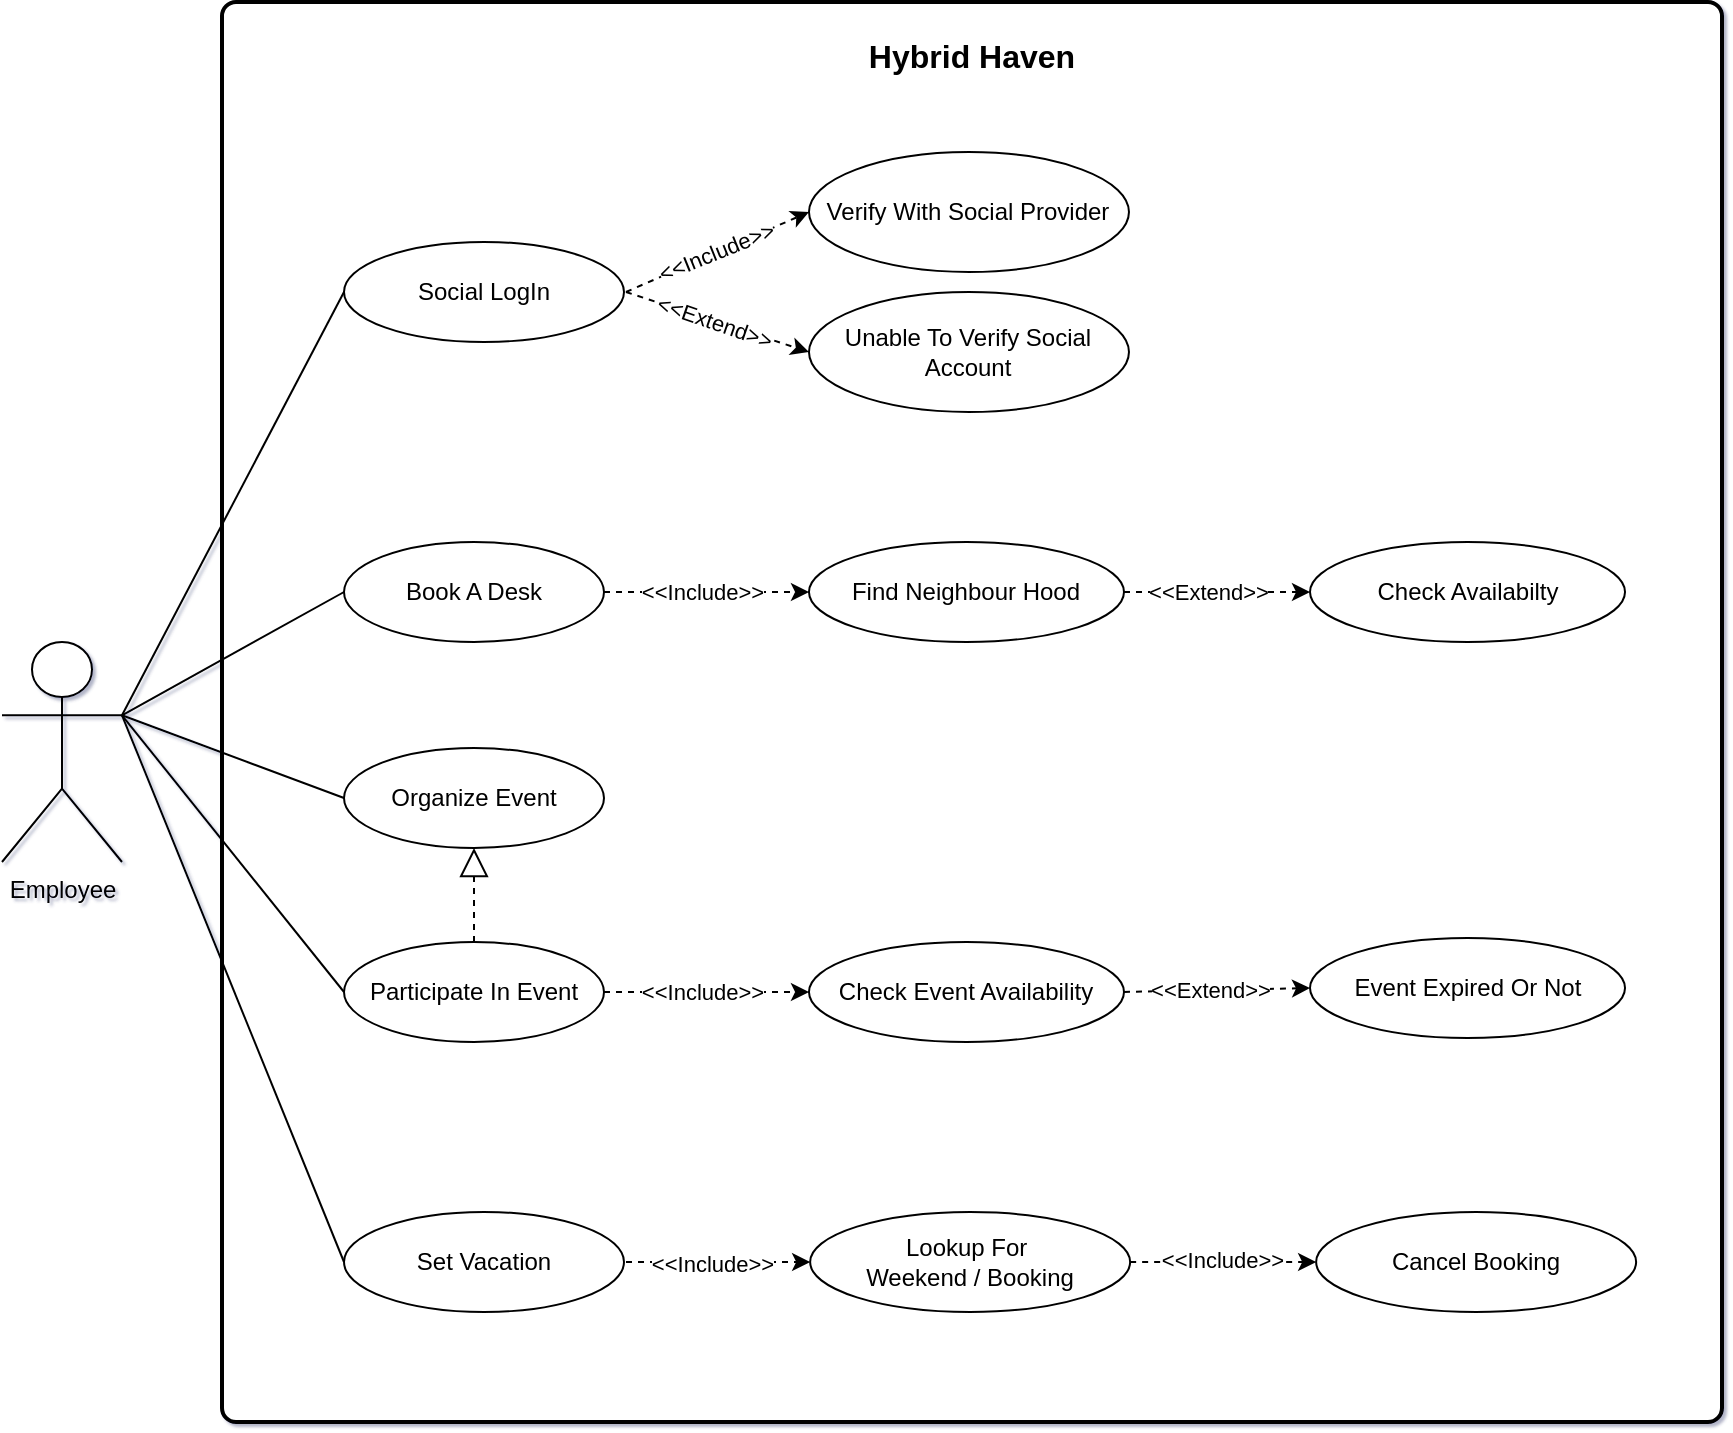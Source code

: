 <mxfile>
    <diagram name="Page-1" id="7-7hPz_wN_cqvQ6TGRM2">
        <mxGraphModel dx="755" dy="549" grid="1" gridSize="10" guides="1" tooltips="1" connect="1" arrows="1" fold="1" page="1" pageScale="1" pageWidth="827" pageHeight="1169" background="none" math="0" shadow="1">
            <root>
                <mxCell id="0"/>
                <mxCell id="1" parent="0"/>
                <mxCell id="Dcc-kKfdeNaQNgZKtsUt-16" value="" style="rounded=1;whiteSpace=wrap;html=1;absoluteArcSize=1;arcSize=14;strokeWidth=2;movable=1;resizable=1;rotatable=1;deletable=1;editable=1;locked=0;connectable=1;" parent="1" vertex="1">
                    <mxGeometry x="170" y="120" width="750" height="710" as="geometry"/>
                </mxCell>
                <mxCell id="Dcc-kKfdeNaQNgZKtsUt-2" value="Employee" style="shape=umlActor;verticalLabelPosition=bottom;verticalAlign=top;html=1;outlineConnect=0;movable=1;resizable=1;rotatable=1;deletable=1;editable=1;locked=0;connectable=1;" parent="1" vertex="1">
                    <mxGeometry x="60" y="440" width="60" height="110" as="geometry"/>
                </mxCell>
                <mxCell id="Dcc-kKfdeNaQNgZKtsUt-3" value="Hybrid Haven" style="text;strokeColor=none;align=center;fillColor=none;html=1;verticalAlign=middle;whiteSpace=wrap;rounded=0;fontSize=16;shadow=0;fontStyle=1;movable=1;resizable=1;rotatable=1;deletable=1;editable=1;locked=0;connectable=1;" parent="1" vertex="1">
                    <mxGeometry x="490" y="132" width="110" height="30" as="geometry"/>
                </mxCell>
                <mxCell id="Dcc-kKfdeNaQNgZKtsUt-4" value="Social LogIn" style="ellipse;whiteSpace=wrap;html=1;movable=1;resizable=1;rotatable=1;deletable=1;editable=1;locked=0;connectable=1;" parent="1" vertex="1">
                    <mxGeometry x="231" y="240" width="140" height="50" as="geometry"/>
                </mxCell>
                <mxCell id="Dcc-kKfdeNaQNgZKtsUt-10" value="" style="html=1;labelBackgroundColor=#ffffff;startArrow=none;startFill=0;startSize=6;endArrow=classic;endFill=1;endSize=6;jettySize=auto;orthogonalLoop=1;strokeWidth=1;dashed=1;fontSize=14;rounded=0;entryX=0;entryY=0.5;entryDx=0;entryDy=0;movable=1;resizable=1;rotatable=1;deletable=1;editable=1;locked=0;connectable=1;" parent="1" target="Dcc-kKfdeNaQNgZKtsUt-11" edge="1">
                    <mxGeometry width="60" height="60" relative="1" as="geometry">
                        <mxPoint x="372" y="265" as="sourcePoint"/>
                        <mxPoint x="432" y="205" as="targetPoint"/>
                    </mxGeometry>
                </mxCell>
                <mxCell id="Dcc-kKfdeNaQNgZKtsUt-18" value="&amp;lt;&amp;lt;Include&amp;gt;&amp;gt;" style="edgeLabel;html=1;align=center;verticalAlign=middle;resizable=1;points=[];rotation=338;movable=1;rotatable=1;deletable=1;editable=1;locked=0;connectable=1;" parent="Dcc-kKfdeNaQNgZKtsUt-10" vertex="1" connectable="0">
                    <mxGeometry x="0.054" y="1" relative="1" as="geometry">
                        <mxPoint x="-3" y="2" as="offset"/>
                    </mxGeometry>
                </mxCell>
                <mxCell id="Dcc-kKfdeNaQNgZKtsUt-11" value="Verify With Social Provider" style="ellipse;whiteSpace=wrap;html=1;movable=1;resizable=1;rotatable=1;deletable=1;editable=1;locked=0;connectable=1;" parent="1" vertex="1">
                    <mxGeometry x="463.49" y="195" width="160" height="60" as="geometry"/>
                </mxCell>
                <mxCell id="Dcc-kKfdeNaQNgZKtsUt-19" value="" style="html=1;labelBackgroundColor=#ffffff;startArrow=none;startFill=0;startSize=6;endArrow=classic;endFill=1;endSize=6;jettySize=auto;orthogonalLoop=1;strokeWidth=1;dashed=1;fontSize=14;rounded=0;entryX=0;entryY=0.5;entryDx=0;entryDy=0;movable=1;resizable=1;rotatable=1;deletable=1;editable=1;locked=0;connectable=1;" parent="1" target="Dcc-kKfdeNaQNgZKtsUt-21" edge="1">
                    <mxGeometry width="60" height="60" relative="1" as="geometry">
                        <mxPoint x="372" y="265" as="sourcePoint"/>
                        <mxPoint x="462" y="300" as="targetPoint"/>
                    </mxGeometry>
                </mxCell>
                <mxCell id="Dcc-kKfdeNaQNgZKtsUt-20" value="&amp;lt;&amp;lt;Extend&amp;gt;&amp;gt;" style="edgeLabel;html=1;align=center;verticalAlign=middle;resizable=1;points=[];rotation=19;movable=1;rotatable=1;deletable=1;editable=1;locked=0;connectable=1;" parent="Dcc-kKfdeNaQNgZKtsUt-19" vertex="1" connectable="0">
                    <mxGeometry x="0.054" y="1" relative="1" as="geometry">
                        <mxPoint x="-4" as="offset"/>
                    </mxGeometry>
                </mxCell>
                <mxCell id="Dcc-kKfdeNaQNgZKtsUt-21" value="Unable To Verify Social Account" style="ellipse;whiteSpace=wrap;html=1;movable=1;resizable=1;rotatable=1;deletable=1;editable=1;locked=0;connectable=1;" parent="1" vertex="1">
                    <mxGeometry x="463.49" y="265" width="160" height="60" as="geometry"/>
                </mxCell>
                <mxCell id="Dcc-kKfdeNaQNgZKtsUt-24" value="Book A Desk" style="ellipse;whiteSpace=wrap;html=1;movable=1;resizable=1;rotatable=1;deletable=1;editable=1;locked=0;connectable=1;" parent="1" vertex="1">
                    <mxGeometry x="231" y="390" width="130" height="50" as="geometry"/>
                </mxCell>
                <mxCell id="Dcc-kKfdeNaQNgZKtsUt-9" value="" style="endArrow=none;html=1;rounded=0;entryX=0;entryY=0.5;entryDx=0;entryDy=0;exitX=1;exitY=0.333;exitDx=0;exitDy=0;exitPerimeter=0;movable=1;resizable=1;rotatable=1;deletable=1;editable=1;locked=0;connectable=1;" parent="1" source="Dcc-kKfdeNaQNgZKtsUt-2" target="Dcc-kKfdeNaQNgZKtsUt-4" edge="1">
                    <mxGeometry width="50" height="50" relative="1" as="geometry">
                        <mxPoint x="400" y="460" as="sourcePoint"/>
                        <mxPoint x="450" y="410" as="targetPoint"/>
                    </mxGeometry>
                </mxCell>
                <mxCell id="Dcc-kKfdeNaQNgZKtsUt-27" value="" style="endArrow=none;html=1;rounded=0;entryX=0;entryY=0.5;entryDx=0;entryDy=0;exitX=1;exitY=0.333;exitDx=0;exitDy=0;exitPerimeter=0;movable=1;resizable=1;rotatable=1;deletable=1;editable=1;locked=0;connectable=1;" parent="1" source="Dcc-kKfdeNaQNgZKtsUt-2" target="Dcc-kKfdeNaQNgZKtsUt-24" edge="1">
                    <mxGeometry width="50" height="50" relative="1" as="geometry">
                        <mxPoint x="120" y="478" as="sourcePoint"/>
                        <mxPoint x="280" y="433" as="targetPoint"/>
                    </mxGeometry>
                </mxCell>
                <mxCell id="Dcc-kKfdeNaQNgZKtsUt-29" value="Find Neighbour Hood" style="ellipse;whiteSpace=wrap;html=1;movable=1;resizable=1;rotatable=1;deletable=1;editable=1;locked=0;connectable=1;" parent="1" vertex="1">
                    <mxGeometry x="463.49" y="390" width="157.51" height="50" as="geometry"/>
                </mxCell>
                <mxCell id="Dcc-kKfdeNaQNgZKtsUt-30" value="" style="html=1;labelBackgroundColor=#ffffff;startArrow=none;startFill=0;startSize=6;endArrow=classic;endFill=1;endSize=6;jettySize=auto;orthogonalLoop=1;strokeWidth=1;dashed=1;fontSize=14;rounded=0;exitX=1;exitY=0.5;exitDx=0;exitDy=0;entryX=0;entryY=0.5;entryDx=0;entryDy=0;movable=1;resizable=1;rotatable=1;deletable=1;editable=1;locked=0;connectable=1;" parent="1" source="Dcc-kKfdeNaQNgZKtsUt-24" target="Dcc-kKfdeNaQNgZKtsUt-29" edge="1">
                    <mxGeometry width="60" height="60" relative="1" as="geometry">
                        <mxPoint x="382" y="343" as="sourcePoint"/>
                        <mxPoint x="472" y="378" as="targetPoint"/>
                    </mxGeometry>
                </mxCell>
                <mxCell id="Dcc-kKfdeNaQNgZKtsUt-32" value="&amp;lt;&amp;lt;Include&amp;gt;&amp;gt;" style="edgeLabel;html=1;align=center;verticalAlign=middle;resizable=1;points=[];rotation=0;movable=1;rotatable=1;deletable=1;editable=1;locked=0;connectable=1;" parent="1" vertex="1" connectable="0">
                    <mxGeometry x="409.497" y="414.996" as="geometry"/>
                </mxCell>
                <mxCell id="Dcc-kKfdeNaQNgZKtsUt-33" value="Check Availabilty" style="ellipse;whiteSpace=wrap;html=1;movable=1;resizable=1;rotatable=1;deletable=1;editable=1;locked=0;connectable=1;" parent="1" vertex="1">
                    <mxGeometry x="714" y="390" width="157.51" height="50" as="geometry"/>
                </mxCell>
                <mxCell id="Dcc-kKfdeNaQNgZKtsUt-34" value="" style="html=1;labelBackgroundColor=#ffffff;startArrow=none;startFill=0;startSize=6;endArrow=classic;endFill=1;endSize=6;jettySize=auto;orthogonalLoop=1;strokeWidth=1;dashed=1;fontSize=14;rounded=0;exitX=1;exitY=0.5;exitDx=0;exitDy=0;entryX=0;entryY=0.5;entryDx=0;entryDy=0;movable=1;resizable=1;rotatable=1;deletable=1;editable=1;locked=0;connectable=1;" parent="1" source="Dcc-kKfdeNaQNgZKtsUt-29" target="Dcc-kKfdeNaQNgZKtsUt-33" edge="1">
                    <mxGeometry width="60" height="60" relative="1" as="geometry">
                        <mxPoint x="363.49" y="474" as="sourcePoint"/>
                        <mxPoint x="474.49" y="437" as="targetPoint"/>
                    </mxGeometry>
                </mxCell>
                <mxCell id="_VF1hWQ4oc1ye9RgmtgQ-9" value="Organize Event" style="ellipse;whiteSpace=wrap;html=1;movable=1;resizable=1;rotatable=1;deletable=1;editable=1;locked=0;connectable=1;" parent="1" vertex="1">
                    <mxGeometry x="231" y="493" width="130" height="50" as="geometry"/>
                </mxCell>
                <mxCell id="_VF1hWQ4oc1ye9RgmtgQ-18" value="&amp;lt;&amp;lt;Extend&amp;gt;&amp;gt;" style="edgeLabel;html=1;align=center;verticalAlign=middle;resizable=1;points=[];rotation=0;movable=1;rotatable=1;deletable=1;editable=1;locked=0;connectable=1;" parent="1" vertex="1" connectable="0">
                    <mxGeometry x="663.002" y="415" as="geometry"/>
                </mxCell>
                <mxCell id="_VF1hWQ4oc1ye9RgmtgQ-20" value="" style="endArrow=none;html=1;rounded=0;entryX=0;entryY=0.5;entryDx=0;entryDy=0;exitX=1;exitY=0.333;exitDx=0;exitDy=0;exitPerimeter=0;movable=1;resizable=1;rotatable=1;deletable=1;editable=1;locked=0;connectable=1;" parent="1" source="Dcc-kKfdeNaQNgZKtsUt-2" target="_VF1hWQ4oc1ye9RgmtgQ-9" edge="1">
                    <mxGeometry width="50" height="50" relative="1" as="geometry">
                        <mxPoint x="130" y="487" as="sourcePoint"/>
                        <mxPoint x="241" y="425" as="targetPoint"/>
                    </mxGeometry>
                </mxCell>
                <mxCell id="_VF1hWQ4oc1ye9RgmtgQ-21" value="Participate In Event" style="ellipse;whiteSpace=wrap;html=1;movable=1;resizable=1;rotatable=1;deletable=1;editable=1;locked=0;connectable=1;" parent="1" vertex="1">
                    <mxGeometry x="231" y="590" width="130" height="50" as="geometry"/>
                </mxCell>
                <mxCell id="_VF1hWQ4oc1ye9RgmtgQ-22" value="" style="endArrow=none;html=1;rounded=0;entryX=0;entryY=0.5;entryDx=0;entryDy=0;exitX=1;exitY=0.333;exitDx=0;exitDy=0;exitPerimeter=0;movable=1;resizable=1;rotatable=1;deletable=1;editable=1;locked=0;connectable=1;" parent="1" source="Dcc-kKfdeNaQNgZKtsUt-2" target="_VF1hWQ4oc1ye9RgmtgQ-21" edge="1">
                    <mxGeometry width="50" height="50" relative="1" as="geometry">
                        <mxPoint x="130" y="487" as="sourcePoint"/>
                        <mxPoint x="241" y="528" as="targetPoint"/>
                    </mxGeometry>
                </mxCell>
                <mxCell id="_VF1hWQ4oc1ye9RgmtgQ-23" value="Event Expired Or Not" style="ellipse;whiteSpace=wrap;html=1;movable=1;resizable=1;rotatable=1;deletable=1;editable=1;locked=0;connectable=1;" parent="1" vertex="1">
                    <mxGeometry x="714" y="588" width="157.51" height="50" as="geometry"/>
                </mxCell>
                <mxCell id="_VF1hWQ4oc1ye9RgmtgQ-24" value="" style="html=1;labelBackgroundColor=#ffffff;startArrow=none;startFill=0;startSize=6;endArrow=classic;endFill=1;endSize=6;jettySize=auto;orthogonalLoop=1;strokeWidth=1;dashed=1;fontSize=14;rounded=0;exitX=1;exitY=0.5;exitDx=0;exitDy=0;entryX=0;entryY=0.5;entryDx=0;entryDy=0;movable=1;resizable=1;rotatable=1;deletable=1;editable=1;locked=0;connectable=1;" parent="1" source="_VF1hWQ4oc1ye9RgmtgQ-21" target="_VF1hWQ4oc1ye9RgmtgQ-28" edge="1">
                    <mxGeometry width="60" height="60" relative="1" as="geometry">
                        <mxPoint x="361" y="617" as="sourcePoint"/>
                        <mxPoint x="390" y="690" as="targetPoint"/>
                    </mxGeometry>
                </mxCell>
                <mxCell id="_VF1hWQ4oc1ye9RgmtgQ-27" value="" style="endArrow=block;dashed=1;endFill=0;endSize=12;html=1;rounded=0;entryX=0.5;entryY=1;entryDx=0;entryDy=0;movable=1;resizable=1;rotatable=1;deletable=1;editable=1;locked=0;connectable=1;" parent="1" target="_VF1hWQ4oc1ye9RgmtgQ-9" edge="1">
                    <mxGeometry width="160" relative="1" as="geometry">
                        <mxPoint x="296" y="590" as="sourcePoint"/>
                        <mxPoint x="600" y="490" as="targetPoint"/>
                    </mxGeometry>
                </mxCell>
                <mxCell id="_VF1hWQ4oc1ye9RgmtgQ-28" value="Check Event Availability" style="ellipse;whiteSpace=wrap;html=1;movable=1;resizable=1;rotatable=1;deletable=1;editable=1;locked=0;connectable=1;" parent="1" vertex="1">
                    <mxGeometry x="463.49" y="590" width="157.51" height="50" as="geometry"/>
                </mxCell>
                <mxCell id="_VF1hWQ4oc1ye9RgmtgQ-29" value="&amp;lt;&amp;lt;Include&amp;gt;&amp;gt;" style="edgeLabel;html=1;align=center;verticalAlign=middle;resizable=1;points=[];rotation=0;movable=1;rotatable=1;deletable=1;editable=1;locked=0;connectable=1;" parent="1" vertex="1" connectable="0">
                    <mxGeometry x="409.497" y="614.996" as="geometry"/>
                </mxCell>
                <mxCell id="_VF1hWQ4oc1ye9RgmtgQ-30" value="" style="html=1;labelBackgroundColor=#ffffff;startArrow=none;startFill=0;startSize=6;endArrow=classic;endFill=1;endSize=6;jettySize=auto;orthogonalLoop=1;strokeWidth=1;dashed=1;fontSize=14;rounded=0;exitX=1;exitY=0.5;exitDx=0;exitDy=0;entryX=0;entryY=0.5;entryDx=0;entryDy=0;movable=1;resizable=1;rotatable=1;deletable=1;editable=1;locked=0;connectable=1;" parent="1" source="_VF1hWQ4oc1ye9RgmtgQ-28" target="_VF1hWQ4oc1ye9RgmtgQ-23" edge="1">
                    <mxGeometry width="60" height="60" relative="1" as="geometry">
                        <mxPoint x="623.49" y="615" as="sourcePoint"/>
                        <mxPoint x="702.49" y="615" as="targetPoint"/>
                    </mxGeometry>
                </mxCell>
                <mxCell id="_VF1hWQ4oc1ye9RgmtgQ-31" value="&amp;lt;&amp;lt;Extend&amp;gt;&amp;gt;" style="edgeLabel;html=1;align=center;verticalAlign=middle;resizable=1;points=[];rotation=0;movable=1;rotatable=1;deletable=1;editable=1;locked=0;connectable=1;" parent="1" vertex="1" connectable="0">
                    <mxGeometry x="663.492" y="614" as="geometry"/>
                </mxCell>
                <mxCell id="_VF1hWQ4oc1ye9RgmtgQ-32" value="Set Vacation" style="ellipse;whiteSpace=wrap;html=1;movable=1;resizable=1;rotatable=1;deletable=1;editable=1;locked=0;connectable=1;" parent="1" vertex="1">
                    <mxGeometry x="231" y="725" width="140" height="50" as="geometry"/>
                </mxCell>
                <mxCell id="_VF1hWQ4oc1ye9RgmtgQ-33" value="" style="html=1;labelBackgroundColor=#ffffff;startArrow=none;startFill=0;startSize=6;endArrow=classic;endFill=1;endSize=6;jettySize=auto;orthogonalLoop=1;strokeWidth=1;dashed=1;fontSize=14;rounded=0;entryX=0;entryY=0.5;entryDx=0;entryDy=0;movable=1;resizable=1;rotatable=1;deletable=1;editable=1;locked=0;connectable=1;" parent="1" target="_VF1hWQ4oc1ye9RgmtgQ-35" edge="1">
                    <mxGeometry width="60" height="60" relative="1" as="geometry">
                        <mxPoint x="372" y="750" as="sourcePoint"/>
                        <mxPoint x="432" y="690" as="targetPoint"/>
                    </mxGeometry>
                </mxCell>
                <mxCell id="_VF1hWQ4oc1ye9RgmtgQ-34" value="&amp;lt;&amp;lt;Include&amp;gt;&amp;gt;" style="edgeLabel;html=1;align=center;verticalAlign=middle;resizable=1;points=[];rotation=0;movable=1;rotatable=1;deletable=1;editable=1;locked=0;connectable=1;" parent="_VF1hWQ4oc1ye9RgmtgQ-33" vertex="1" connectable="0">
                    <mxGeometry x="0.054" y="1" relative="1" as="geometry">
                        <mxPoint x="-6" y="2" as="offset"/>
                    </mxGeometry>
                </mxCell>
                <mxCell id="_VF1hWQ4oc1ye9RgmtgQ-35" value="Lookup For&amp;nbsp;&lt;div&gt;Weekend&lt;span style=&quot;background-color: initial;&quot;&gt;&amp;nbsp;/ Booking&lt;/span&gt;&lt;/div&gt;" style="ellipse;whiteSpace=wrap;html=1;movable=1;resizable=1;rotatable=1;deletable=1;editable=1;locked=0;connectable=1;" parent="1" vertex="1">
                    <mxGeometry x="464.07" y="725" width="160" height="50" as="geometry"/>
                </mxCell>
                <mxCell id="_VF1hWQ4oc1ye9RgmtgQ-39" value="" style="endArrow=none;html=1;rounded=0;entryX=0;entryY=0.5;entryDx=0;entryDy=0;exitX=1;exitY=0.333;exitDx=0;exitDy=0;exitPerimeter=0;movable=1;resizable=1;rotatable=1;deletable=1;editable=1;locked=0;connectable=1;" parent="1" source="Dcc-kKfdeNaQNgZKtsUt-2" target="_VF1hWQ4oc1ye9RgmtgQ-32" edge="1">
                    <mxGeometry width="50" height="50" relative="1" as="geometry">
                        <mxPoint x="130" y="487" as="sourcePoint"/>
                        <mxPoint x="241" y="625" as="targetPoint"/>
                    </mxGeometry>
                </mxCell>
                <mxCell id="_VF1hWQ4oc1ye9RgmtgQ-42" value="Cancel Booking" style="ellipse;whiteSpace=wrap;html=1;movable=1;resizable=1;rotatable=1;deletable=1;editable=1;locked=0;connectable=1;" parent="1" vertex="1">
                    <mxGeometry x="717.07" y="725" width="160" height="50" as="geometry"/>
                </mxCell>
                <mxCell id="_VF1hWQ4oc1ye9RgmtgQ-46" value="" style="html=1;labelBackgroundColor=#ffffff;startArrow=none;startFill=0;startSize=6;endArrow=classic;endFill=1;endSize=6;jettySize=auto;orthogonalLoop=1;strokeWidth=1;dashed=1;fontSize=14;rounded=0;entryX=0;entryY=0.5;entryDx=0;entryDy=0;exitX=1;exitY=0.5;exitDx=0;exitDy=0;movable=1;resizable=1;rotatable=1;deletable=1;editable=1;locked=0;connectable=1;" parent="1" source="_VF1hWQ4oc1ye9RgmtgQ-35" target="_VF1hWQ4oc1ye9RgmtgQ-42" edge="1">
                    <mxGeometry width="60" height="60" relative="1" as="geometry">
                        <mxPoint x="618.56" y="795" as="sourcePoint"/>
                        <mxPoint x="710.05" y="755" as="targetPoint"/>
                    </mxGeometry>
                </mxCell>
                <mxCell id="_VF1hWQ4oc1ye9RgmtgQ-47" value="&amp;lt;&amp;lt;Include&amp;gt;&amp;gt;" style="edgeLabel;html=1;align=center;verticalAlign=middle;resizable=1;points=[];rotation=0;movable=1;rotatable=1;deletable=1;editable=1;locked=0;connectable=1;" parent="_VF1hWQ4oc1ye9RgmtgQ-46" vertex="1" connectable="0">
                    <mxGeometry x="0.054" y="1" relative="1" as="geometry">
                        <mxPoint x="-3" as="offset"/>
                    </mxGeometry>
                </mxCell>
            </root>
        </mxGraphModel>
    </diagram>
</mxfile>